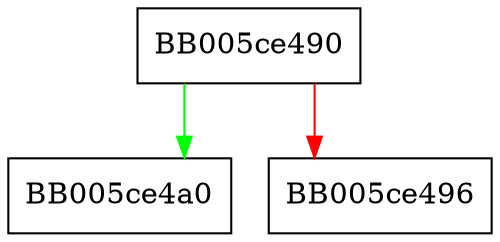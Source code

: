 digraph cipher_from_name {
  node [shape="box"];
  graph [splines=ortho];
  BB005ce490 -> BB005ce4a0 [color="green"];
  BB005ce490 -> BB005ce496 [color="red"];
}